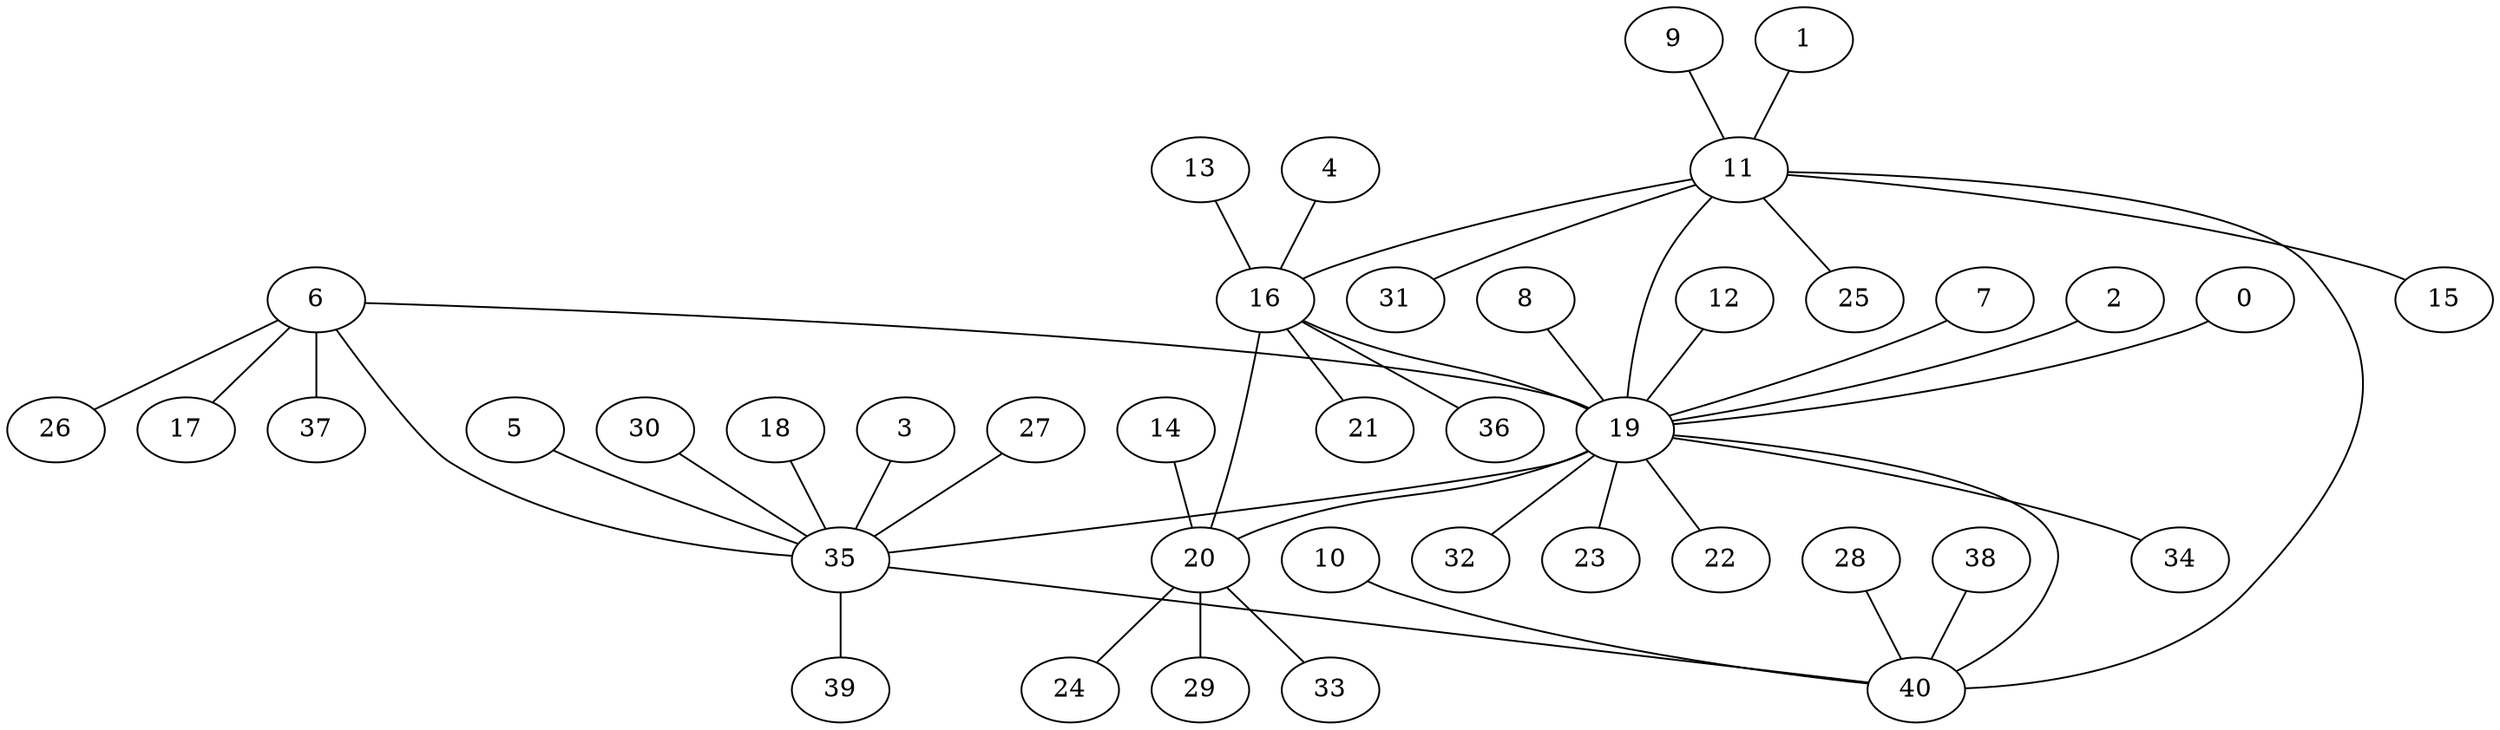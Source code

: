 // generated from roedunet.py
graph RoEduNet {
  20 -- 33;
  20 -- 24;
  20 -- 29;
  19 -- 34;
  19 -- 32;
  19 -- 23;
  19 -- 22;
  19 -- 40;
  19 -- 35;
  10 -- 40;
  28 -- 40;
  30 -- 35;
  38 -- 40;
  18 -- 35;
  9 -- 11;
  6 -- 37;
  6 -- 26;
  6 -- 35;
  3 -- 35;
  27 -- 35;
  5 -- 35;
  13 -- 16;
  11 -- 16;
  19 -- 20;
  11 -- 19;
  7 -- 19;
  2 -- 19;
  0 -- 19;
  8 -- 19;
  12 -- 19;
  16 -- 19;
  6 -- 19;
  14 -- 20;
  16 -- 21;
  16 -- 36;
  4 -- 16;
  11 -- 25;
  11 -- 15;
  11 -- 31;
  1 -- 11;
  35 -- 39;
  6 -- 17;
  16 -- 20;
  11 -- 40;
  35 -- 40;
}
